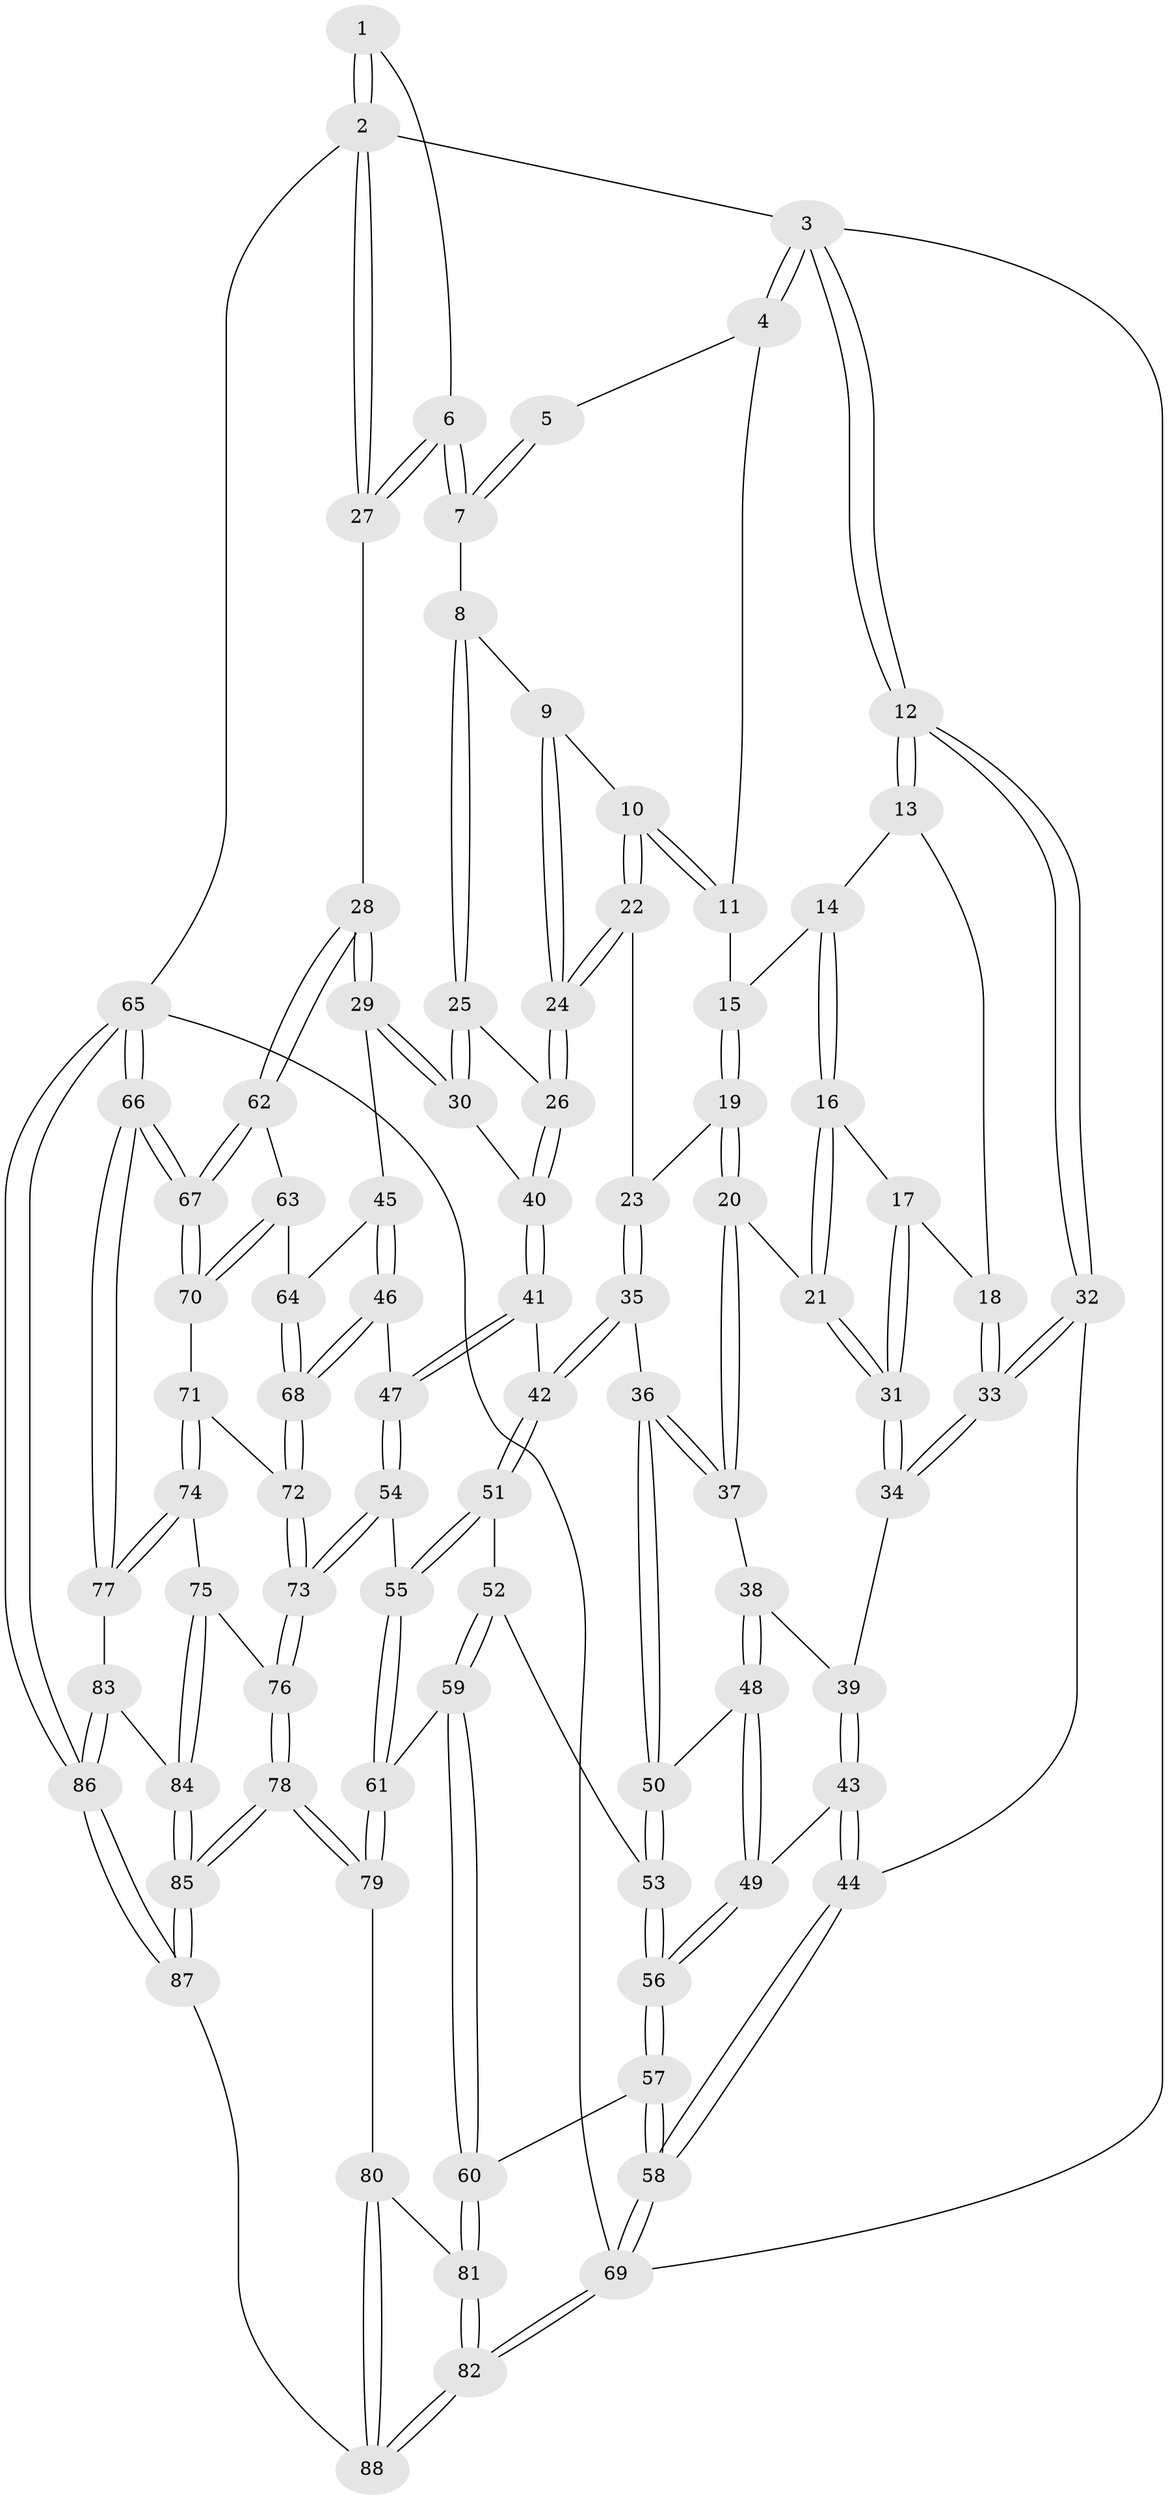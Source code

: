 // Generated by graph-tools (version 1.1) at 2025/51/03/09/25 03:51:07]
// undirected, 88 vertices, 217 edges
graph export_dot {
graph [start="1"]
  node [color=gray90,style=filled];
  1 [pos="+0.9565081805714153+0"];
  2 [pos="+1+0"];
  3 [pos="+0+0"];
  4 [pos="+0.4464963125497803+0"];
  5 [pos="+0.6134281385755335+0"];
  6 [pos="+0.7909513647388358+0.15055914628778758"];
  7 [pos="+0.7379833213507696+0.13186998801240143"];
  8 [pos="+0.6858853645643083+0.16672478672650035"];
  9 [pos="+0.6266780702903229+0.16168122885974556"];
  10 [pos="+0.46882837130805877+0.06216817354129735"];
  11 [pos="+0.4388438847737538+0"];
  12 [pos="+0+0"];
  13 [pos="+0.12041728265041395+0.05972335469491737"];
  14 [pos="+0.23268350130901835+0.09683416717432229"];
  15 [pos="+0.2457703321440768+0.09558390925750343"];
  16 [pos="+0.14581481741694552+0.21492550790002465"];
  17 [pos="+0.12045962724901106+0.22316117728227686"];
  18 [pos="+0.09597471912025174+0.22263247822288762"];
  19 [pos="+0.31978825976817493+0.2551328896831608"];
  20 [pos="+0.3113501299601126+0.26276656064669957"];
  21 [pos="+0.28841406061298935+0.2678336523775864"];
  22 [pos="+0.43482956038804726+0.24386656347956123"];
  23 [pos="+0.40006109933558626+0.2483063142115897"];
  24 [pos="+0.47247193088264194+0.2779987978808943"];
  25 [pos="+0.6775313310941797+0.1921862015981695"];
  26 [pos="+0.5058110103634842+0.32778810557326865"];
  27 [pos="+1+0.2898378937262025"];
  28 [pos="+1+0.2899590423373064"];
  29 [pos="+0.701567949875466+0.38568325120439567"];
  30 [pos="+0.6713526858749456+0.3624198164552951"];
  31 [pos="+0.19352326780932683+0.3322489758373391"];
  32 [pos="+0+0.3066353738787894"];
  33 [pos="+0+0.30103733313538505"];
  34 [pos="+0.16359433952074415+0.38103699355348014"];
  35 [pos="+0.3551250343077057+0.4421159595544276"];
  36 [pos="+0.34236203400317955+0.4384978639562367"];
  37 [pos="+0.30761425548510646+0.3491293776985752"];
  38 [pos="+0.22318806134654956+0.4156313645887456"];
  39 [pos="+0.1654287498706979+0.38495323376037094"];
  40 [pos="+0.5069789260200643+0.33047110650568956"];
  41 [pos="+0.4813385448404794+0.41586963155972384"];
  42 [pos="+0.36690447029366335+0.4464033510841809"];
  43 [pos="+0.13349895861140657+0.49105067702480537"];
  44 [pos="+0+0.43543469861092343"];
  45 [pos="+0.6721894597034062+0.517550397381252"];
  46 [pos="+0.5704086631186448+0.5854287494187627"];
  47 [pos="+0.5482749455175754+0.5916541591451084"];
  48 [pos="+0.23982062635401474+0.4389007591978661"];
  49 [pos="+0.15568483482729067+0.5306005286339229"];
  50 [pos="+0.27926346541353514+0.4675704102922008"];
  51 [pos="+0.3685282396682835+0.4832337600073458"];
  52 [pos="+0.3248172594098319+0.5667688103629657"];
  53 [pos="+0.2664716283119943+0.5269799516181052"];
  54 [pos="+0.5009291157852707+0.6534951349913818"];
  55 [pos="+0.485124162573355+0.6649561746394238"];
  56 [pos="+0.16989859980833455+0.5770696841233911"];
  57 [pos="+0.1529211625059826+0.6313769435181645"];
  58 [pos="+0+0.7095770457634977"];
  59 [pos="+0.3915925651515973+0.6819545904853132"];
  60 [pos="+0.2876223902138302+0.7434305555711569"];
  61 [pos="+0.4813294410167642+0.668630487658886"];
  62 [pos="+1+0.34755548249670604"];
  63 [pos="+0.8519786296178875+0.5671423522240661"];
  64 [pos="+0.8055174588658094+0.5756641096337167"];
  65 [pos="+1+1"];
  66 [pos="+1+1"];
  67 [pos="+1+0.6988335545527605"];
  68 [pos="+0.7413623630525309+0.6925766100120083"];
  69 [pos="+0+1"];
  70 [pos="+0.8887619107469205+0.6951772012426012"];
  71 [pos="+0.8694351795150532+0.7272029028402538"];
  72 [pos="+0.7416181069219234+0.6941340584220126"];
  73 [pos="+0.7098605985430243+0.786215848129373"];
  74 [pos="+0.8656085660448665+0.8105063562830851"];
  75 [pos="+0.8427832501015993+0.8159018095009959"];
  76 [pos="+0.7150286554701257+0.8109023113375983"];
  77 [pos="+0.9395563574042097+0.8640116773339179"];
  78 [pos="+0.6782735586032118+0.8767290797869464"];
  79 [pos="+0.5194442579942096+0.8282339168465059"];
  80 [pos="+0.48258161666094374+0.8951176603755802"];
  81 [pos="+0.2495068875289673+0.8870146975780169"];
  82 [pos="+0+1"];
  83 [pos="+0.8427473579378831+0.9353444298844144"];
  84 [pos="+0.8024138599515787+0.9155991594860757"];
  85 [pos="+0.6892840979780996+0.9448853031917793"];
  86 [pos="+0.8131552885271619+1"];
  87 [pos="+0.6553190580252712+1"];
  88 [pos="+0.5463834495770379+1"];
  1 -- 2;
  1 -- 2;
  1 -- 6;
  2 -- 3;
  2 -- 27;
  2 -- 27;
  2 -- 65;
  3 -- 4;
  3 -- 4;
  3 -- 12;
  3 -- 12;
  3 -- 69;
  4 -- 5;
  4 -- 11;
  5 -- 7;
  5 -- 7;
  6 -- 7;
  6 -- 7;
  6 -- 27;
  6 -- 27;
  7 -- 8;
  8 -- 9;
  8 -- 25;
  8 -- 25;
  9 -- 10;
  9 -- 24;
  9 -- 24;
  10 -- 11;
  10 -- 11;
  10 -- 22;
  10 -- 22;
  11 -- 15;
  12 -- 13;
  12 -- 13;
  12 -- 32;
  12 -- 32;
  13 -- 14;
  13 -- 18;
  14 -- 15;
  14 -- 16;
  14 -- 16;
  15 -- 19;
  15 -- 19;
  16 -- 17;
  16 -- 21;
  16 -- 21;
  17 -- 18;
  17 -- 31;
  17 -- 31;
  18 -- 33;
  18 -- 33;
  19 -- 20;
  19 -- 20;
  19 -- 23;
  20 -- 21;
  20 -- 37;
  20 -- 37;
  21 -- 31;
  21 -- 31;
  22 -- 23;
  22 -- 24;
  22 -- 24;
  23 -- 35;
  23 -- 35;
  24 -- 26;
  24 -- 26;
  25 -- 26;
  25 -- 30;
  25 -- 30;
  26 -- 40;
  26 -- 40;
  27 -- 28;
  28 -- 29;
  28 -- 29;
  28 -- 62;
  28 -- 62;
  29 -- 30;
  29 -- 30;
  29 -- 45;
  30 -- 40;
  31 -- 34;
  31 -- 34;
  32 -- 33;
  32 -- 33;
  32 -- 44;
  33 -- 34;
  33 -- 34;
  34 -- 39;
  35 -- 36;
  35 -- 42;
  35 -- 42;
  36 -- 37;
  36 -- 37;
  36 -- 50;
  36 -- 50;
  37 -- 38;
  38 -- 39;
  38 -- 48;
  38 -- 48;
  39 -- 43;
  39 -- 43;
  40 -- 41;
  40 -- 41;
  41 -- 42;
  41 -- 47;
  41 -- 47;
  42 -- 51;
  42 -- 51;
  43 -- 44;
  43 -- 44;
  43 -- 49;
  44 -- 58;
  44 -- 58;
  45 -- 46;
  45 -- 46;
  45 -- 64;
  46 -- 47;
  46 -- 68;
  46 -- 68;
  47 -- 54;
  47 -- 54;
  48 -- 49;
  48 -- 49;
  48 -- 50;
  49 -- 56;
  49 -- 56;
  50 -- 53;
  50 -- 53;
  51 -- 52;
  51 -- 55;
  51 -- 55;
  52 -- 53;
  52 -- 59;
  52 -- 59;
  53 -- 56;
  53 -- 56;
  54 -- 55;
  54 -- 73;
  54 -- 73;
  55 -- 61;
  55 -- 61;
  56 -- 57;
  56 -- 57;
  57 -- 58;
  57 -- 58;
  57 -- 60;
  58 -- 69;
  58 -- 69;
  59 -- 60;
  59 -- 60;
  59 -- 61;
  60 -- 81;
  60 -- 81;
  61 -- 79;
  61 -- 79;
  62 -- 63;
  62 -- 67;
  62 -- 67;
  63 -- 64;
  63 -- 70;
  63 -- 70;
  64 -- 68;
  64 -- 68;
  65 -- 66;
  65 -- 66;
  65 -- 86;
  65 -- 86;
  65 -- 69;
  66 -- 67;
  66 -- 67;
  66 -- 77;
  66 -- 77;
  67 -- 70;
  67 -- 70;
  68 -- 72;
  68 -- 72;
  69 -- 82;
  69 -- 82;
  70 -- 71;
  71 -- 72;
  71 -- 74;
  71 -- 74;
  72 -- 73;
  72 -- 73;
  73 -- 76;
  73 -- 76;
  74 -- 75;
  74 -- 77;
  74 -- 77;
  75 -- 76;
  75 -- 84;
  75 -- 84;
  76 -- 78;
  76 -- 78;
  77 -- 83;
  78 -- 79;
  78 -- 79;
  78 -- 85;
  78 -- 85;
  79 -- 80;
  80 -- 81;
  80 -- 88;
  80 -- 88;
  81 -- 82;
  81 -- 82;
  82 -- 88;
  82 -- 88;
  83 -- 84;
  83 -- 86;
  83 -- 86;
  84 -- 85;
  84 -- 85;
  85 -- 87;
  85 -- 87;
  86 -- 87;
  86 -- 87;
  87 -- 88;
}
